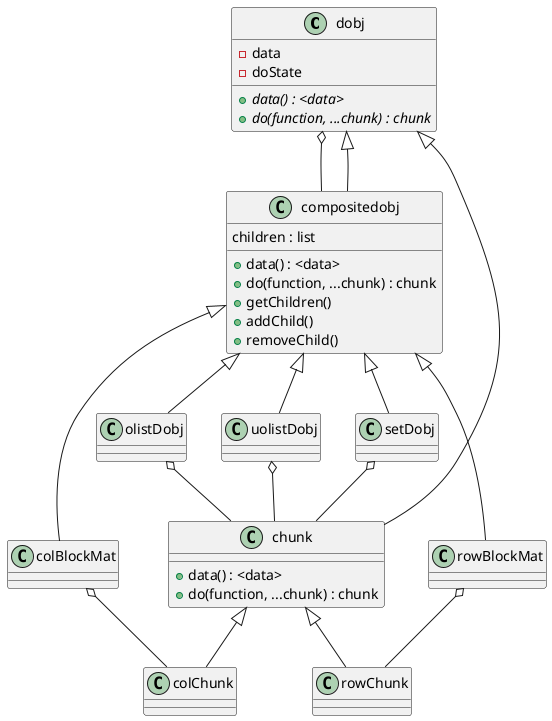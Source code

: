 @startuml

class dobj {
    -data
    -doState
    {abstract} +data() : <data>
    {abstract} +do(function, ...chunk) : chunk
}

class compositedobj {
children : list
+data() : <data>
+do(function, ...chunk) : chunk
+getChildren()
+addChild()
+removeChild()
}

class chunk {
+data() : <data>
+do(function, ...chunk) : chunk
}


dobj o-- compositedobj
dobj <|-- compositedobj
dobj <|-- chunk

compositedobj <|-- colBlockMat
chunk <|-- colChunk
colBlockMat o-- colChunk

compositedobj <|-- rowBlockMat
chunk <|-- rowChunk
rowBlockMat o-- rowChunk

compositedobj <|-- olistDobj
compositedobj <|-- uolistDobj
compositedobj <|-- setDobj

olistDobj o-- chunk
uolistDobj o-- chunk
setDobj o-- chunk

@enduml
